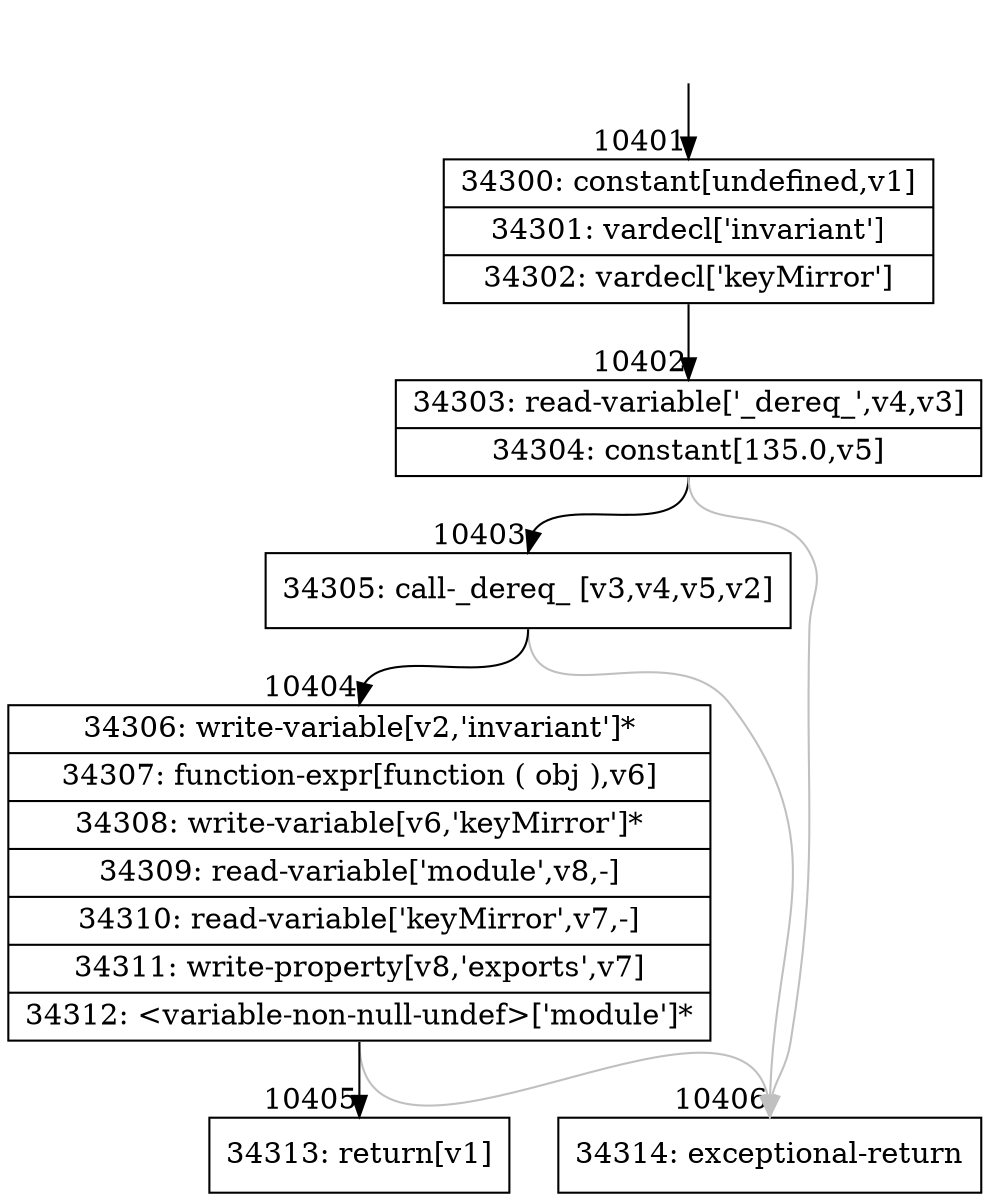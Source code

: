 digraph {
rankdir="TD"
BB_entry781[shape=none,label=""];
BB_entry781 -> BB10401 [tailport=s, headport=n, headlabel="    10401"]
BB10401 [shape=record label="{34300: constant[undefined,v1]|34301: vardecl['invariant']|34302: vardecl['keyMirror']}" ] 
BB10401 -> BB10402 [tailport=s, headport=n, headlabel="      10402"]
BB10402 [shape=record label="{34303: read-variable['_dereq_',v4,v3]|34304: constant[135.0,v5]}" ] 
BB10402 -> BB10403 [tailport=s, headport=n, headlabel="      10403"]
BB10402 -> BB10406 [tailport=s, headport=n, color=gray, headlabel="      10406"]
BB10403 [shape=record label="{34305: call-_dereq_ [v3,v4,v5,v2]}" ] 
BB10403 -> BB10404 [tailport=s, headport=n, headlabel="      10404"]
BB10403 -> BB10406 [tailport=s, headport=n, color=gray]
BB10404 [shape=record label="{34306: write-variable[v2,'invariant']*|34307: function-expr[function ( obj ),v6]|34308: write-variable[v6,'keyMirror']*|34309: read-variable['module',v8,-]|34310: read-variable['keyMirror',v7,-]|34311: write-property[v8,'exports',v7]|34312: \<variable-non-null-undef\>['module']*}" ] 
BB10404 -> BB10405 [tailport=s, headport=n, headlabel="      10405"]
BB10404 -> BB10406 [tailport=s, headport=n, color=gray]
BB10405 [shape=record label="{34313: return[v1]}" ] 
BB10406 [shape=record label="{34314: exceptional-return}" ] 
//#$~ 18696
}
